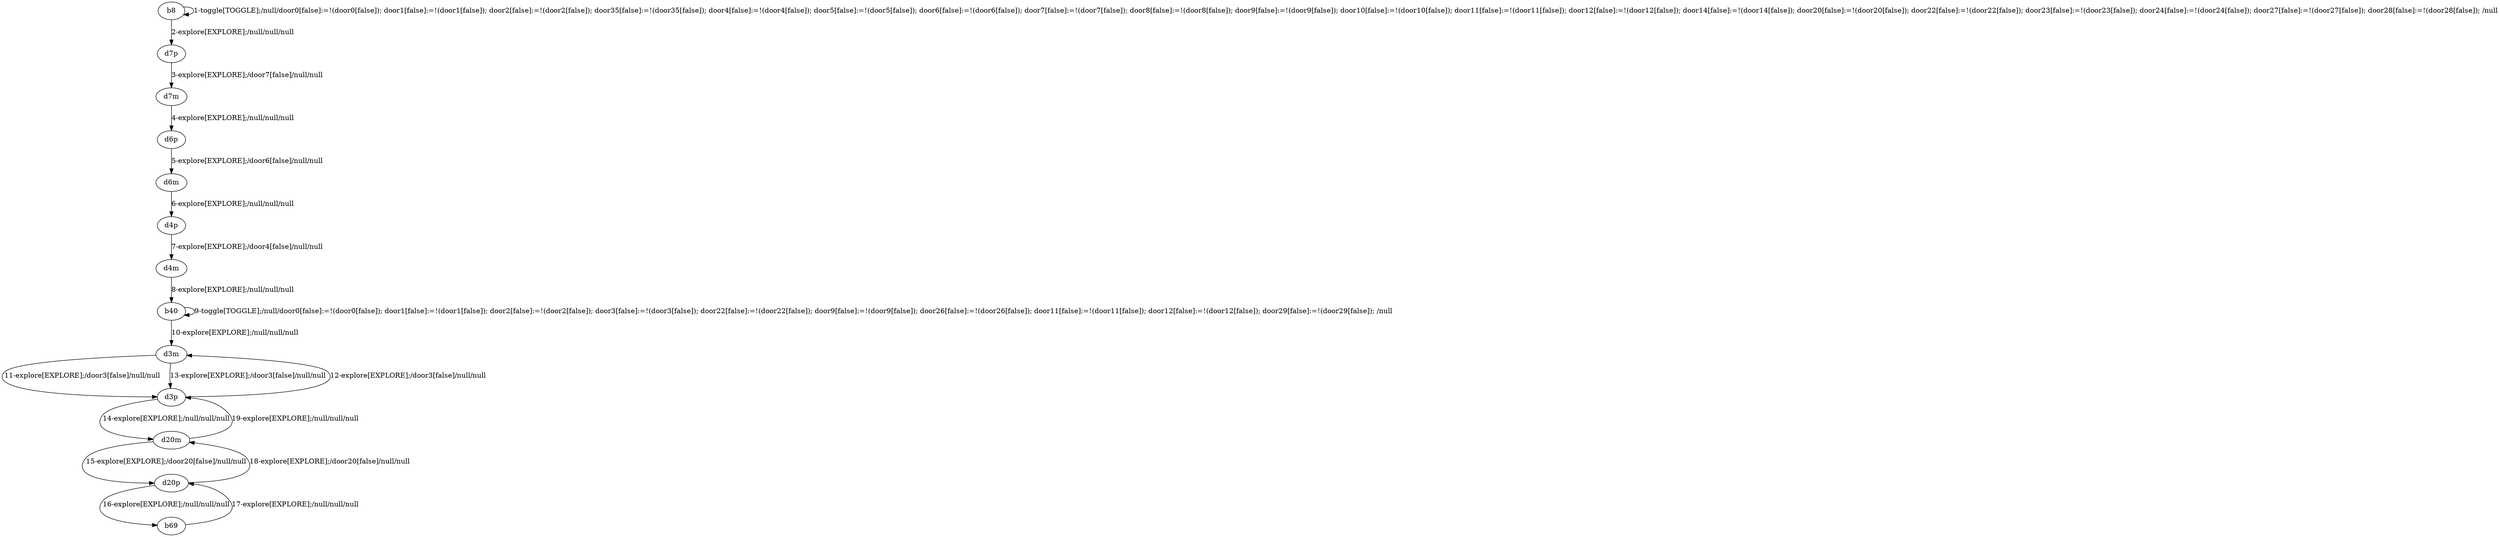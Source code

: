 # Total number of goals covered by this test: 1
# d20m --> d3p

digraph g {
"b8" -> "b8" [label = "1-toggle[TOGGLE];/null/door0[false]:=!(door0[false]); door1[false]:=!(door1[false]); door2[false]:=!(door2[false]); door35[false]:=!(door35[false]); door4[false]:=!(door4[false]); door5[false]:=!(door5[false]); door6[false]:=!(door6[false]); door7[false]:=!(door7[false]); door8[false]:=!(door8[false]); door9[false]:=!(door9[false]); door10[false]:=!(door10[false]); door11[false]:=!(door11[false]); door12[false]:=!(door12[false]); door14[false]:=!(door14[false]); door20[false]:=!(door20[false]); door22[false]:=!(door22[false]); door23[false]:=!(door23[false]); door24[false]:=!(door24[false]); door27[false]:=!(door27[false]); door28[false]:=!(door28[false]); /null"];
"b8" -> "d7p" [label = "2-explore[EXPLORE];/null/null/null"];
"d7p" -> "d7m" [label = "3-explore[EXPLORE];/door7[false]/null/null"];
"d7m" -> "d6p" [label = "4-explore[EXPLORE];/null/null/null"];
"d6p" -> "d6m" [label = "5-explore[EXPLORE];/door6[false]/null/null"];
"d6m" -> "d4p" [label = "6-explore[EXPLORE];/null/null/null"];
"d4p" -> "d4m" [label = "7-explore[EXPLORE];/door4[false]/null/null"];
"d4m" -> "b40" [label = "8-explore[EXPLORE];/null/null/null"];
"b40" -> "b40" [label = "9-toggle[TOGGLE];/null/door0[false]:=!(door0[false]); door1[false]:=!(door1[false]); door2[false]:=!(door2[false]); door3[false]:=!(door3[false]); door22[false]:=!(door22[false]); door9[false]:=!(door9[false]); door26[false]:=!(door26[false]); door11[false]:=!(door11[false]); door12[false]:=!(door12[false]); door29[false]:=!(door29[false]); /null"];
"b40" -> "d3m" [label = "10-explore[EXPLORE];/null/null/null"];
"d3m" -> "d3p" [label = "11-explore[EXPLORE];/door3[false]/null/null"];
"d3p" -> "d3m" [label = "12-explore[EXPLORE];/door3[false]/null/null"];
"d3m" -> "d3p" [label = "13-explore[EXPLORE];/door3[false]/null/null"];
"d3p" -> "d20m" [label = "14-explore[EXPLORE];/null/null/null"];
"d20m" -> "d20p" [label = "15-explore[EXPLORE];/door20[false]/null/null"];
"d20p" -> "b69" [label = "16-explore[EXPLORE];/null/null/null"];
"b69" -> "d20p" [label = "17-explore[EXPLORE];/null/null/null"];
"d20p" -> "d20m" [label = "18-explore[EXPLORE];/door20[false]/null/null"];
"d20m" -> "d3p" [label = "19-explore[EXPLORE];/null/null/null"];
}